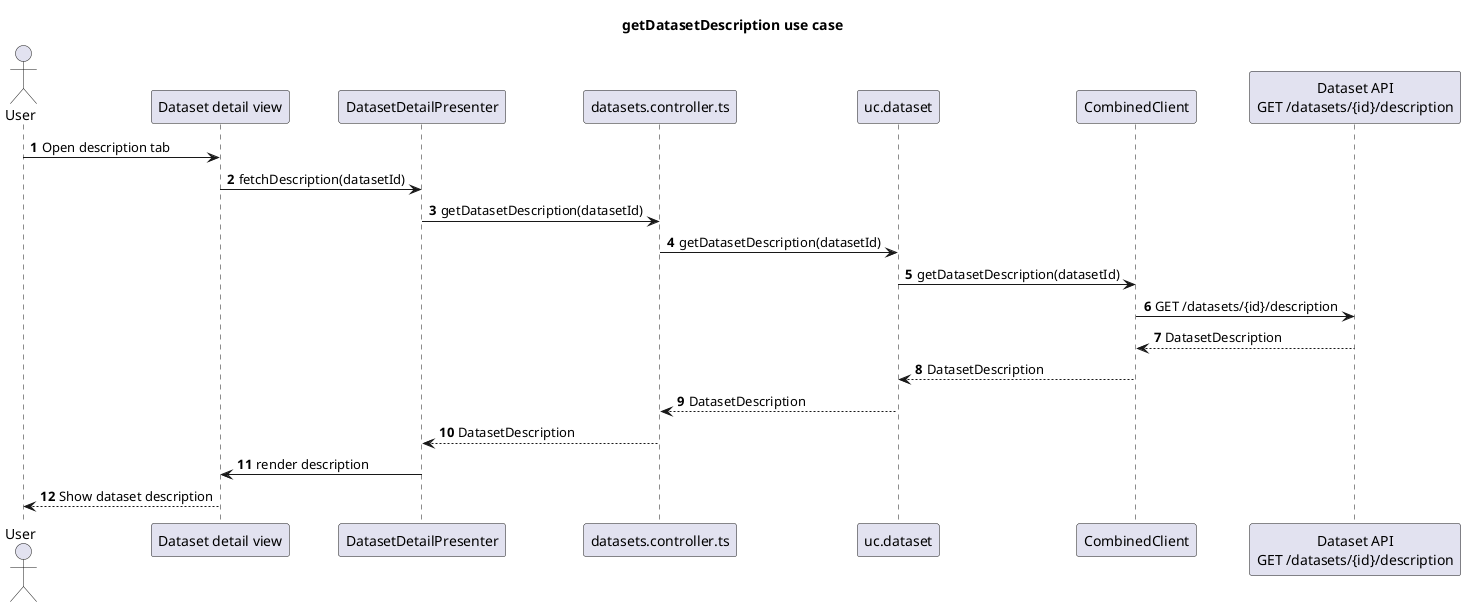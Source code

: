 @startuml
title getDatasetDescription use case
autonumber

actor User

participant "Dataset detail view" as View
participant "DatasetDetailPresenter" as Presenter
participant "datasets.controller.ts" as Controller
participant "uc.dataset" as UseCase
participant "CombinedClient" as Client
participant "Dataset API\nGET /datasets/{id}/description" as Http

User -> View : Open description tab
View -> Presenter : fetchDescription(datasetId)
Presenter -> Controller : getDatasetDescription(datasetId)
Controller -> UseCase : getDatasetDescription(datasetId)
UseCase -> Client : getDatasetDescription(datasetId)
Client -> Http : GET /datasets/{id}/description
Http --> Client : DatasetDescription
Client --> UseCase : DatasetDescription
UseCase --> Controller : DatasetDescription
Controller --> Presenter : DatasetDescription
Presenter -> View : render description
View --> User : Show dataset description

@enduml


